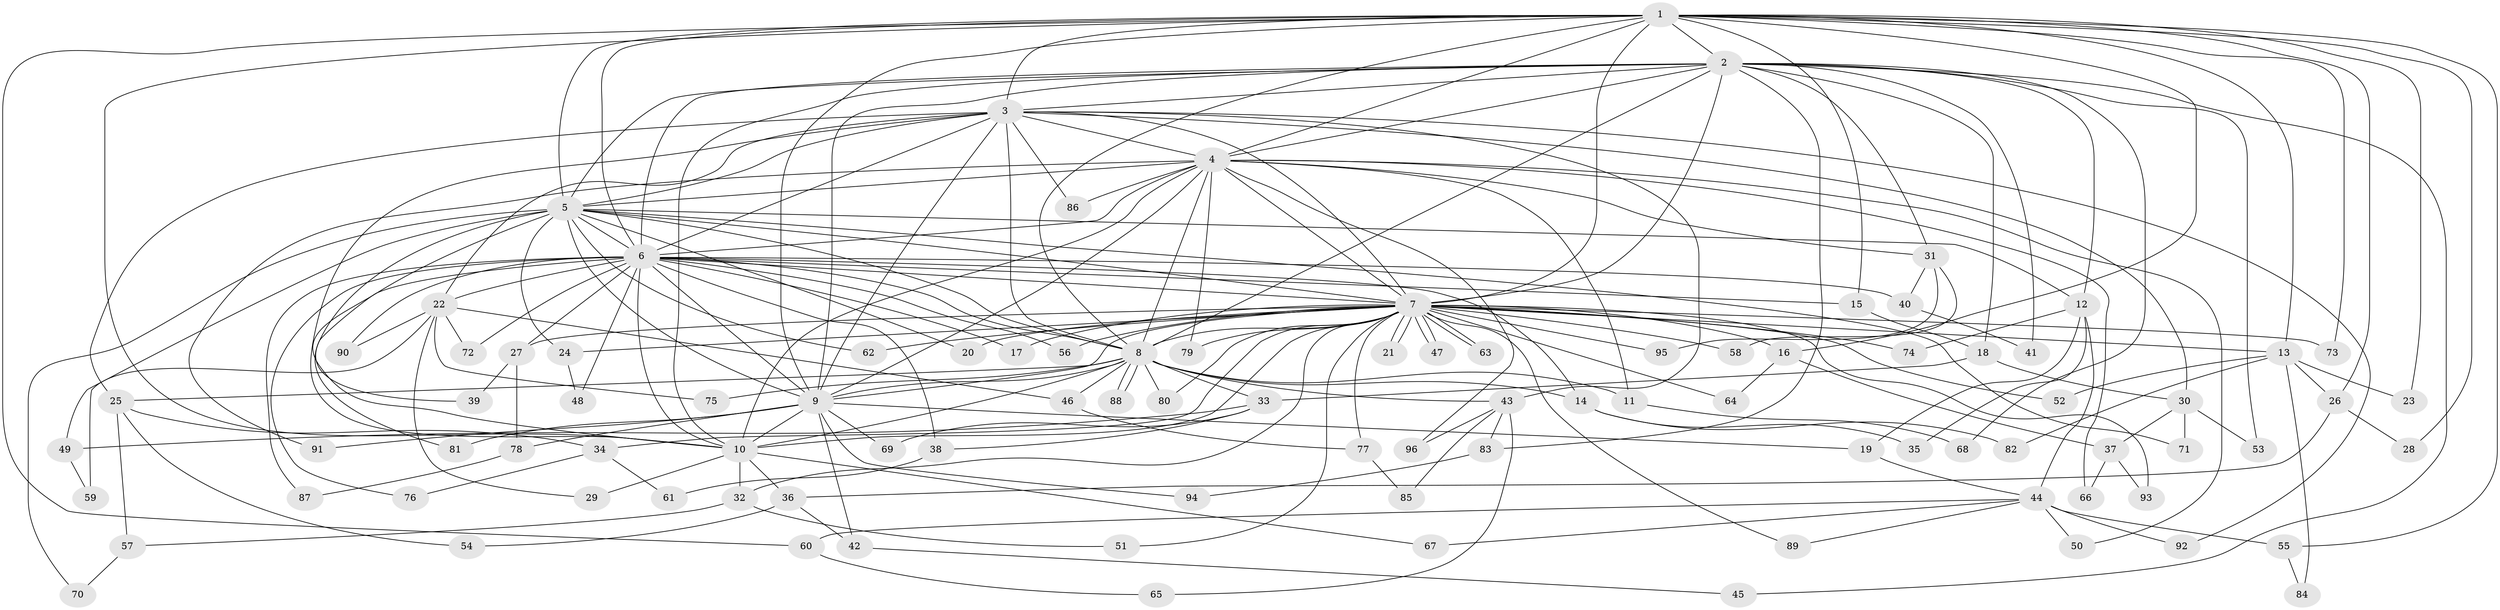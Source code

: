 // coarse degree distribution, {16: 0.04054054054054054, 18: 0.013513513513513514, 15: 0.013513513513513514, 23: 0.013513513513513514, 22: 0.013513513513513514, 33: 0.013513513513513514, 12: 0.013513513513513514, 3: 0.17567567567567569, 6: 0.02702702702702703, 4: 0.0945945945945946, 2: 0.5, 7: 0.02702702702702703, 8: 0.02702702702702703, 5: 0.013513513513513514, 1: 0.013513513513513514}
// Generated by graph-tools (version 1.1) at 2025/23/03/03/25 07:23:44]
// undirected, 96 vertices, 217 edges
graph export_dot {
graph [start="1"]
  node [color=gray90,style=filled];
  1;
  2;
  3;
  4;
  5;
  6;
  7;
  8;
  9;
  10;
  11;
  12;
  13;
  14;
  15;
  16;
  17;
  18;
  19;
  20;
  21;
  22;
  23;
  24;
  25;
  26;
  27;
  28;
  29;
  30;
  31;
  32;
  33;
  34;
  35;
  36;
  37;
  38;
  39;
  40;
  41;
  42;
  43;
  44;
  45;
  46;
  47;
  48;
  49;
  50;
  51;
  52;
  53;
  54;
  55;
  56;
  57;
  58;
  59;
  60;
  61;
  62;
  63;
  64;
  65;
  66;
  67;
  68;
  69;
  70;
  71;
  72;
  73;
  74;
  75;
  76;
  77;
  78;
  79;
  80;
  81;
  82;
  83;
  84;
  85;
  86;
  87;
  88;
  89;
  90;
  91;
  92;
  93;
  94;
  95;
  96;
  1 -- 2;
  1 -- 3;
  1 -- 4;
  1 -- 5;
  1 -- 6;
  1 -- 7;
  1 -- 8;
  1 -- 9;
  1 -- 10;
  1 -- 13;
  1 -- 15;
  1 -- 16;
  1 -- 23;
  1 -- 26;
  1 -- 28;
  1 -- 55;
  1 -- 60;
  1 -- 73;
  2 -- 3;
  2 -- 4;
  2 -- 5;
  2 -- 6;
  2 -- 7;
  2 -- 8;
  2 -- 9;
  2 -- 10;
  2 -- 12;
  2 -- 18;
  2 -- 31;
  2 -- 41;
  2 -- 45;
  2 -- 53;
  2 -- 68;
  2 -- 83;
  3 -- 4;
  3 -- 5;
  3 -- 6;
  3 -- 7;
  3 -- 8;
  3 -- 9;
  3 -- 10;
  3 -- 22;
  3 -- 25;
  3 -- 30;
  3 -- 43;
  3 -- 86;
  3 -- 92;
  4 -- 5;
  4 -- 6;
  4 -- 7;
  4 -- 8;
  4 -- 9;
  4 -- 10;
  4 -- 11;
  4 -- 31;
  4 -- 50;
  4 -- 66;
  4 -- 79;
  4 -- 86;
  4 -- 91;
  4 -- 96;
  5 -- 6;
  5 -- 7;
  5 -- 8;
  5 -- 9;
  5 -- 10;
  5 -- 12;
  5 -- 20;
  5 -- 24;
  5 -- 39;
  5 -- 49;
  5 -- 62;
  5 -- 70;
  5 -- 71;
  6 -- 7;
  6 -- 8;
  6 -- 9;
  6 -- 10;
  6 -- 14;
  6 -- 15;
  6 -- 17;
  6 -- 22;
  6 -- 27;
  6 -- 38;
  6 -- 40;
  6 -- 48;
  6 -- 56;
  6 -- 72;
  6 -- 76;
  6 -- 81;
  6 -- 87;
  6 -- 90;
  7 -- 8;
  7 -- 9;
  7 -- 10;
  7 -- 13;
  7 -- 16;
  7 -- 17;
  7 -- 20;
  7 -- 21;
  7 -- 21;
  7 -- 24;
  7 -- 27;
  7 -- 32;
  7 -- 34;
  7 -- 47;
  7 -- 47;
  7 -- 51;
  7 -- 52;
  7 -- 56;
  7 -- 58;
  7 -- 62;
  7 -- 63;
  7 -- 63;
  7 -- 64;
  7 -- 73;
  7 -- 74;
  7 -- 77;
  7 -- 79;
  7 -- 80;
  7 -- 89;
  7 -- 93;
  7 -- 95;
  8 -- 9;
  8 -- 10;
  8 -- 11;
  8 -- 14;
  8 -- 25;
  8 -- 33;
  8 -- 43;
  8 -- 46;
  8 -- 75;
  8 -- 80;
  8 -- 88;
  8 -- 88;
  9 -- 10;
  9 -- 19;
  9 -- 42;
  9 -- 69;
  9 -- 78;
  9 -- 81;
  9 -- 91;
  9 -- 94;
  10 -- 29;
  10 -- 32;
  10 -- 36;
  10 -- 67;
  11 -- 68;
  12 -- 19;
  12 -- 35;
  12 -- 44;
  12 -- 74;
  13 -- 23;
  13 -- 26;
  13 -- 52;
  13 -- 82;
  13 -- 84;
  14 -- 35;
  14 -- 82;
  15 -- 18;
  16 -- 37;
  16 -- 64;
  18 -- 30;
  18 -- 33;
  19 -- 44;
  22 -- 29;
  22 -- 46;
  22 -- 59;
  22 -- 72;
  22 -- 75;
  22 -- 90;
  24 -- 48;
  25 -- 34;
  25 -- 54;
  25 -- 57;
  26 -- 28;
  26 -- 36;
  27 -- 39;
  27 -- 78;
  30 -- 37;
  30 -- 53;
  30 -- 71;
  31 -- 40;
  31 -- 58;
  31 -- 95;
  32 -- 51;
  32 -- 57;
  33 -- 38;
  33 -- 49;
  33 -- 69;
  34 -- 61;
  34 -- 76;
  36 -- 42;
  36 -- 54;
  37 -- 66;
  37 -- 93;
  38 -- 61;
  40 -- 41;
  42 -- 45;
  43 -- 65;
  43 -- 83;
  43 -- 85;
  43 -- 96;
  44 -- 50;
  44 -- 55;
  44 -- 60;
  44 -- 67;
  44 -- 89;
  44 -- 92;
  46 -- 77;
  49 -- 59;
  55 -- 84;
  57 -- 70;
  60 -- 65;
  77 -- 85;
  78 -- 87;
  83 -- 94;
}
